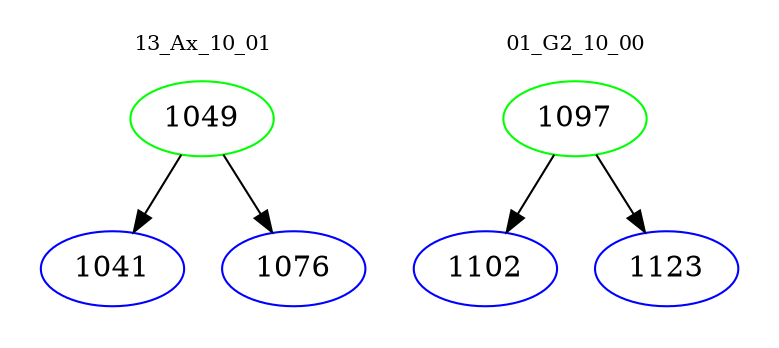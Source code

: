 digraph{
subgraph cluster_0 {
color = white
label = "13_Ax_10_01";
fontsize=10;
T0_1049 [label="1049", color="green"]
T0_1049 -> T0_1041 [color="black"]
T0_1041 [label="1041", color="blue"]
T0_1049 -> T0_1076 [color="black"]
T0_1076 [label="1076", color="blue"]
}
subgraph cluster_1 {
color = white
label = "01_G2_10_00";
fontsize=10;
T1_1097 [label="1097", color="green"]
T1_1097 -> T1_1102 [color="black"]
T1_1102 [label="1102", color="blue"]
T1_1097 -> T1_1123 [color="black"]
T1_1123 [label="1123", color="blue"]
}
}
